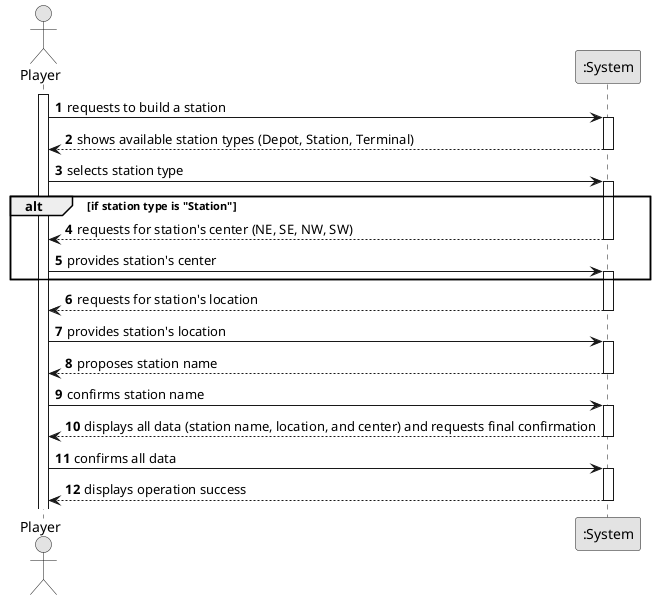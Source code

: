 @startuml
skinparam monochrome true
skinparam packageStyle rectangle
skinparam shadowing false

autonumber

actor "Player" as Player
participant ":System" as System

activate Player

    Player -> System : requests to build a station
    activate System

        System --> Player : shows available station types (Depot, Station, Terminal)
    deactivate System

    Player -> System : selects station type
    activate System

        alt if station type is "Station"
            System --> Player : requests for station's center (NE, SE, NW, SW)
            deactivate System

            Player -> System : provides station's center
            activate System
        end

        System --> Player : requests for station's location
    deactivate System

    Player -> System : provides station's location
    activate System

        System --> Player : proposes station name
    deactivate System

    Player -> System : confirms station name
    activate System

        System --> Player : displays all data (station name, location, and center) and requests final confirmation
    deactivate System

    Player -> System : confirms all data
    activate System

        System --> Player : displays operation success
    deactivate System
@enduml
